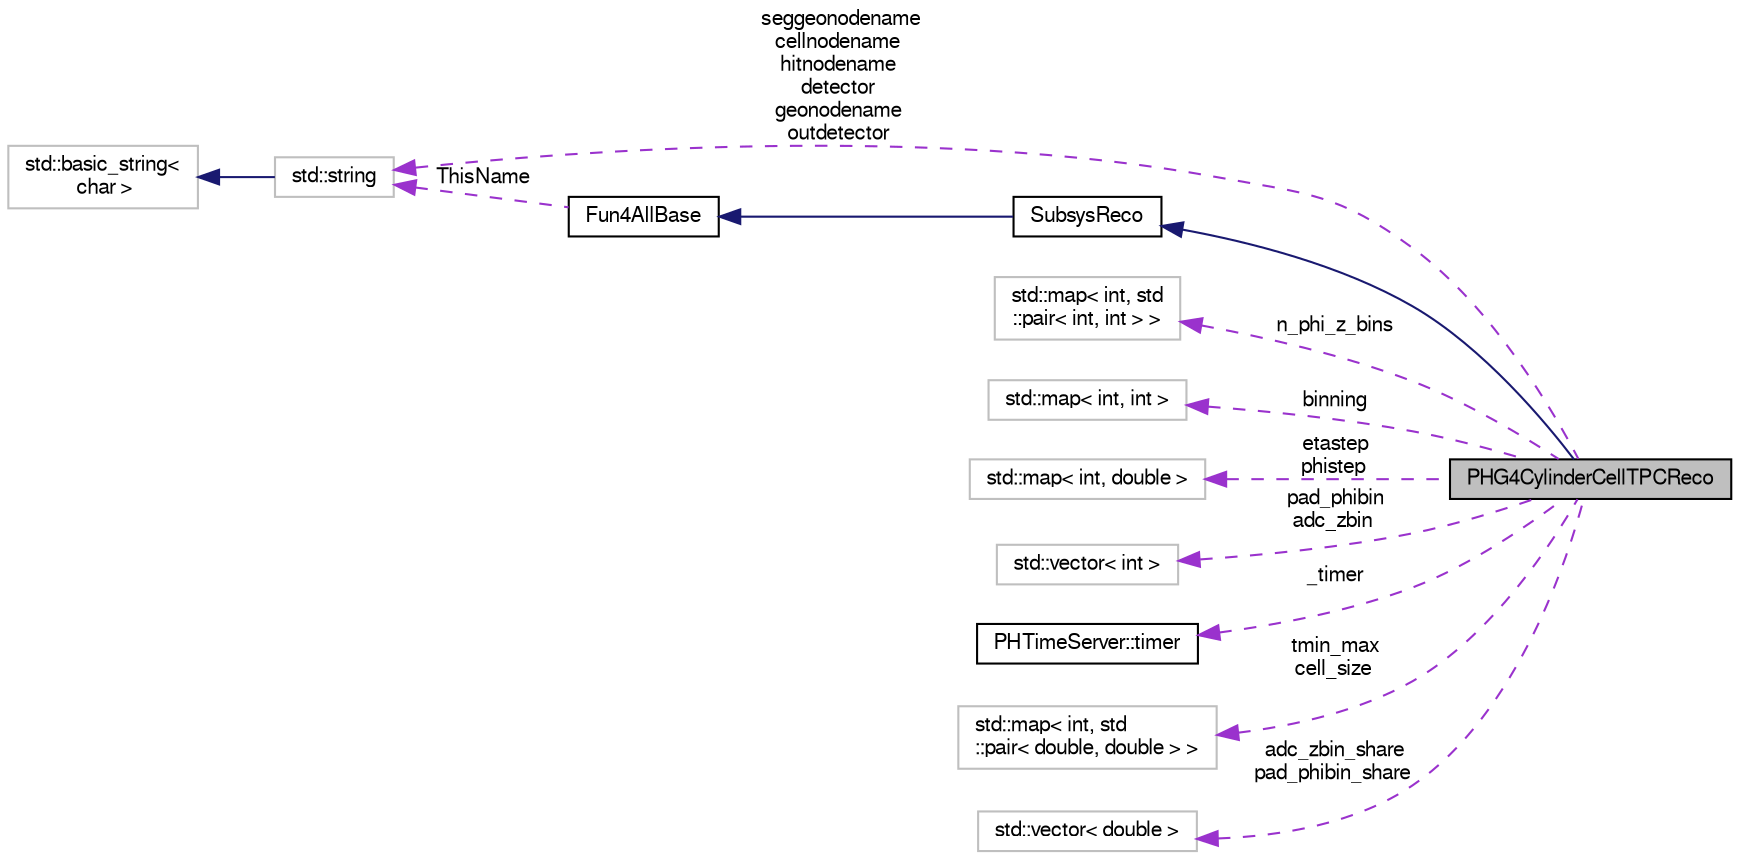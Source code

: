 digraph "PHG4CylinderCellTPCReco"
{
  bgcolor="transparent";
  edge [fontname="FreeSans",fontsize="10",labelfontname="FreeSans",labelfontsize="10"];
  node [fontname="FreeSans",fontsize="10",shape=record];
  rankdir="LR";
  Node1 [label="PHG4CylinderCellTPCReco",height=0.2,width=0.4,color="black", fillcolor="grey75", style="filled" fontcolor="black"];
  Node2 -> Node1 [dir="back",color="midnightblue",fontsize="10",style="solid",fontname="FreeSans"];
  Node2 [label="SubsysReco",height=0.2,width=0.4,color="black",URL="$d0/d32/classSubsysReco.html"];
  Node3 -> Node2 [dir="back",color="midnightblue",fontsize="10",style="solid",fontname="FreeSans"];
  Node3 [label="Fun4AllBase",height=0.2,width=0.4,color="black",URL="$d5/dec/classFun4AllBase.html"];
  Node4 -> Node3 [dir="back",color="darkorchid3",fontsize="10",style="dashed",label=" ThisName" ,fontname="FreeSans"];
  Node4 [label="std::string",height=0.2,width=0.4,color="grey75",tooltip="STL class. "];
  Node5 -> Node4 [dir="back",color="midnightblue",fontsize="10",style="solid",fontname="FreeSans"];
  Node5 [label="std::basic_string\<\l char \>",height=0.2,width=0.4,color="grey75",tooltip="STL class. "];
  Node6 -> Node1 [dir="back",color="darkorchid3",fontsize="10",style="dashed",label=" n_phi_z_bins" ,fontname="FreeSans"];
  Node6 [label="std::map\< int, std\l::pair\< int, int \> \>",height=0.2,width=0.4,color="grey75"];
  Node7 -> Node1 [dir="back",color="darkorchid3",fontsize="10",style="dashed",label=" binning" ,fontname="FreeSans"];
  Node7 [label="std::map\< int, int \>",height=0.2,width=0.4,color="grey75"];
  Node8 -> Node1 [dir="back",color="darkorchid3",fontsize="10",style="dashed",label=" etastep\nphistep" ,fontname="FreeSans"];
  Node8 [label="std::map\< int, double \>",height=0.2,width=0.4,color="grey75"];
  Node4 -> Node1 [dir="back",color="darkorchid3",fontsize="10",style="dashed",label=" seggeonodename\ncellnodename\nhitnodename\ndetector\ngeonodename\noutdetector" ,fontname="FreeSans"];
  Node9 -> Node1 [dir="back",color="darkorchid3",fontsize="10",style="dashed",label=" pad_phibin\nadc_zbin" ,fontname="FreeSans"];
  Node9 [label="std::vector\< int \>",height=0.2,width=0.4,color="grey75"];
  Node10 -> Node1 [dir="back",color="darkorchid3",fontsize="10",style="dashed",label=" _timer" ,fontname="FreeSans"];
  Node10 [label="PHTimeServer::timer",height=0.2,width=0.4,color="black",URL="$d7/d41/classPHTimeServer_1_1timer.html",tooltip="wrapper around PHTimer, for storage in a map "];
  Node11 -> Node1 [dir="back",color="darkorchid3",fontsize="10",style="dashed",label=" tmin_max\ncell_size" ,fontname="FreeSans"];
  Node11 [label="std::map\< int, std\l::pair\< double, double \> \>",height=0.2,width=0.4,color="grey75"];
  Node12 -> Node1 [dir="back",color="darkorchid3",fontsize="10",style="dashed",label=" adc_zbin_share\npad_phibin_share" ,fontname="FreeSans"];
  Node12 [label="std::vector\< double \>",height=0.2,width=0.4,color="grey75"];
}
